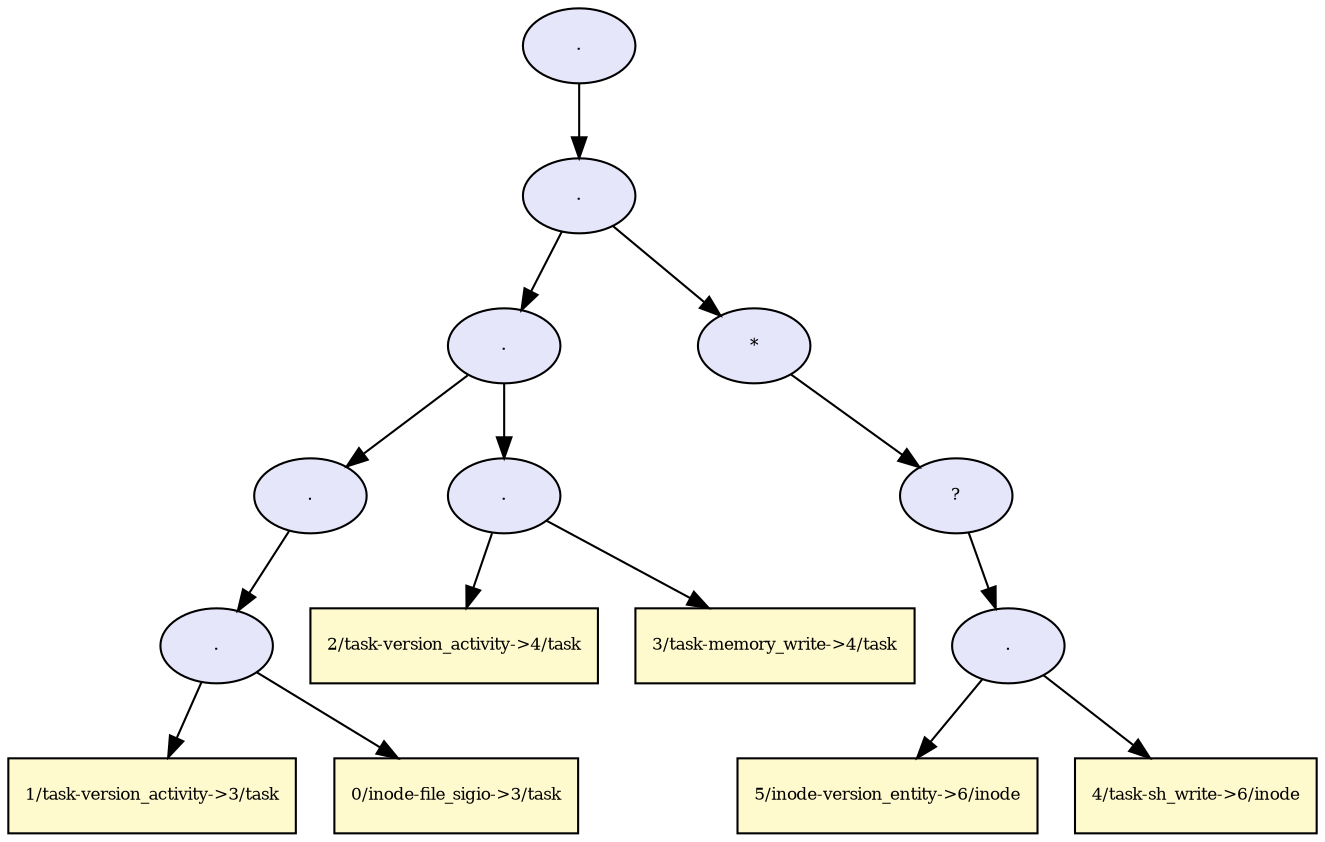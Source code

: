 digraph RGL__DirectedAdjacencyGraph {14[fontsize = 8,label = ".",shape = ellipse, fillcolor="#e6e6fa", style = filled]

14 -> 13[fontsize = 8, color="#000000"]

13[fontsize = 8,label = ".",shape = ellipse, fillcolor="#e6e6fa", style = filled]

13 -> 7[fontsize = 8, color="#000000"]

7[fontsize = 8,label = ".",shape = ellipse, fillcolor="#e6e6fa", style = filled]

7 -> 3[fontsize = 8, color="#000000"]

3[fontsize = 8,label = ".",shape = ellipse, fillcolor="#e6e6fa", style = filled]

3 -> 2[fontsize = 8, color="#000000"]

2[fontsize = 8,label = ".",shape = ellipse, fillcolor="#e6e6fa", style = filled]

2 -> 0[fontsize = 8, color="#000000"]

0[fontsize = 8,label = "1/task-version_activity->3/task",shape = rectangle, fillcolor="#fffacd", style = filled]

2 -> 1[fontsize = 8, color="#000000"]

1[fontsize = 8,label = "0/inode-file_sigio->3/task",shape = rectangle, fillcolor="#fffacd", style = filled]

7 -> 6[fontsize = 8, color="#000000"]

6[fontsize = 8,label = ".",shape = ellipse, fillcolor="#e6e6fa", style = filled]

6 -> 4[fontsize = 8, color="#000000"]

4[fontsize = 8,label = "2/task-version_activity->4/task",shape = rectangle, fillcolor="#fffacd", style = filled]

6 -> 5[fontsize = 8, color="#000000"]

5[fontsize = 8,label = "3/task-memory_write->4/task",shape = rectangle, fillcolor="#fffacd", style = filled]

13 -> 12[fontsize = 8, color="#000000"]

12[fontsize = 8,label = "*",shape = ellipse, fillcolor="#e6e6fa", style = filled]

12 -> 11[fontsize = 8, color="#000000"]

11[fontsize = 8,label = "?",shape = ellipse, fillcolor="#e6e6fa", style = filled]

11 -> 10[fontsize = 8, color="#000000"]

10[fontsize = 8,label = ".",shape = ellipse, fillcolor="#e6e6fa", style = filled]

10 -> 8[fontsize = 8, color="#000000"]

8[fontsize = 8,label = "5/inode-version_entity->6/inode",shape = rectangle, fillcolor="#fffacd", style = filled]

10 -> 9[fontsize = 8, color="#000000"]

9[fontsize = 8,label = "4/task-sh_write->6/inode",shape = rectangle, fillcolor="#fffacd", style = filled]

}